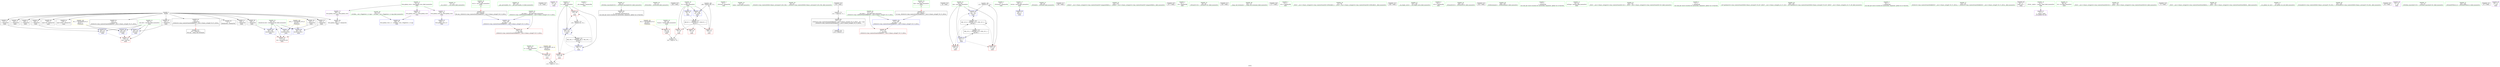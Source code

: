 digraph "SVFG" {
	label="SVFG";

	Node0x55bf92aeb330 [shape=record,color=grey,label="{NodeID: 0\nNullPtr}"];
	Node0x55bf92aeb330 -> Node0x55bf92b030f0[style=solid];
	Node0x55bf92aeb330 -> Node0x55bf92b031f0[style=solid];
	Node0x55bf92aeb330 -> Node0x55bf92b032c0[style=solid];
	Node0x55bf92aeb330 -> Node0x55bf92b03390[style=solid];
	Node0x55bf92aeb330 -> Node0x55bf92b03460[style=solid];
	Node0x55bf92aeb330 -> Node0x55bf92b03530[style=solid];
	Node0x55bf92aeb330 -> Node0x55bf92b03600[style=solid];
	Node0x55bf92aeb330 -> Node0x55bf92b036d0[style=solid];
	Node0x55bf92aeb330 -> Node0x55bf92b037a0[style=solid];
	Node0x55bf92aeb330 -> Node0x55bf92b03870[style=solid];
	Node0x55bf92aeb330 -> Node0x55bf92b03940[style=solid];
	Node0x55bf92aeb330 -> Node0x55bf92b03a10[style=solid];
	Node0x55bf92aeb330 -> Node0x55bf92b03ae0[style=solid];
	Node0x55bf92aeb330 -> Node0x55bf92b03bb0[style=solid];
	Node0x55bf92aeb330 -> Node0x55bf92b051f0[style=solid];
	Node0x55bf92b01f70 [shape=record,color=blue,label="{NodeID: 97\n56\<--134\nexn.slot\<--\nmain\n}"];
	Node0x55bf92b01f70 -> Node0x55bf92b048a0[style=dashed];
	Node0x55bf92afffe0 [shape=record,color=green,label="{NodeID: 14\n31\<--32\n__cxa_atexit\<--__cxa_atexit_field_insensitive\n}"];
	Node0x55bf92b05990 [shape=record,color=yellow,style=double,label="{NodeID: 194\n10V_1 = ENCHI(MR_10V_0)\npts\{59 \}\nFun[main]}"];
	Node0x55bf92b05990 -> Node0x55bf92b01ea0[style=dashed];
	Node0x55bf92b05990 -> Node0x55bf92b02040[style=dashed];
	Node0x55bf92b05990 -> Node0x55bf92b021e0[style=dashed];
	Node0x55bf92b00b60 [shape=record,color=green,label="{NodeID: 28\n68\<--69\nstr12\<--str12_field_insensitive\nmain\n|{<s0>15}}"];
	Node0x55bf92b00b60:s0 -> Node0x55bf92b1cbc0[style=solid,color=red];
	Node0x55bf92b01930 [shape=record,color=green,label="{NodeID: 42\n196\<--197\n__gxx_personality_v0\<--__gxx_personality_v0_field_insensitive\n}"];
	Node0x55bf92b1fa90 [shape=record,color=black,label="{NodeID: 222\n91 = PHI()\n}"];
	Node0x55bf92b03600 [shape=record,color=black,label="{NodeID: 56\n136\<--3\n\<--dummyVal\nmain\n}"];
	Node0x55bf92b03600 -> Node0x55bf92b02040[style=solid];
	Node0x55bf92b04190 [shape=record,color=purple,label="{NodeID: 70\n95\<--14\n\<--.str.2\nmain\n}"];
	Node0x55bf92b04d80 [shape=record,color=red,label="{NodeID: 84\n154\<--66\n\<--i\nmain\n}"];
	Node0x55bf92b04d80 -> Node0x55bf92b0a680[style=solid];
	Node0x55bf92aeba60 [shape=record,color=green,label="{NodeID: 1\n7\<--1\n__dso_handle\<--dummyObj\nGlob }"];
	Node0x55bf92b02040 [shape=record,color=blue,label="{NodeID: 98\n58\<--136\nehselector.slot\<--\nmain\n}"];
	Node0x55bf92b02040 -> Node0x55bf92b04970[style=dashed];
	Node0x55bf92b00070 [shape=record,color=green,label="{NodeID: 15\n30\<--36\n_ZNSt8ios_base4InitD1Ev\<--_ZNSt8ios_base4InitD1Ev_field_insensitive\n}"];
	Node0x55bf92b00070 -> Node0x55bf92b03c80[style=solid];
	Node0x55bf92b00c30 [shape=record,color=green,label="{NodeID: 29\n73\<--74\n_ZNSirsERi\<--_ZNSirsERi_field_insensitive\n}"];
	Node0x55bf92b01a30 [shape=record,color=green,label="{NodeID: 43\n210\<--211\n__lhs.addr\<--__lhs.addr_field_insensitive\n_ZStltIcSt11char_traitsIcESaIcEEbRKNSt7__cxx1112basic_stringIT_T0_T1_EESA_\n}"];
	Node0x55bf92b01a30 -> Node0x55bf92b04e50[style=solid];
	Node0x55bf92b01a30 -> Node0x55bf92b02450[style=solid];
	Node0x55bf92b1fb60 [shape=record,color=black,label="{NodeID: 223\n106 = PHI()\n}"];
	Node0x55bf92b036d0 [shape=record,color=black,label="{NodeID: 57\n139\<--3\n\<--dummyVal\nmain\n}"];
	Node0x55bf92b04260 [shape=record,color=purple,label="{NodeID: 71\n258\<--16\nllvm.global_ctors_0\<--llvm.global_ctors\nGlob }"];
	Node0x55bf92b04260 -> Node0x55bf92b04ff0[style=solid];
	Node0x55bf92b02e30 [shape=record,color=grey,label="{NodeID: 168\n169 = Binary(168, 76, )\n}"];
	Node0x55bf92b02e30 -> Node0x55bf92b02380[style=solid];
	Node0x55bf92b04e50 [shape=record,color=red,label="{NodeID: 85\n216\<--210\n\<--__lhs.addr\n_ZStltIcSt11char_traitsIcESaIcEEbRKNSt7__cxx1112basic_stringIT_T0_T1_EESA_\n}"];
	Node0x55bf92aebaf0 [shape=record,color=green,label="{NodeID: 2\n8\<--1\n_ZSt3cin\<--dummyObj\nGlob }"];
	Node0x55bf92b02110 [shape=record,color=blue,label="{NodeID: 99\n56\<--140\nexn.slot\<--\nmain\n}"];
	Node0x55bf92b02110 -> Node0x55bf92b048a0[style=dashed];
	Node0x55bf92b00170 [shape=record,color=green,label="{NodeID: 16\n43\<--44\nmain\<--main_field_insensitive\n}"];
	Node0x55bf92b05b50 [shape=record,color=yellow,style=double,label="{NodeID: 196\n14V_1 = ENCHI(MR_14V_0)\npts\{65 \}\nFun[main]}"];
	Node0x55bf92b05b50 -> Node0x55bf92b04be0[style=dashed];
	Node0x55bf92b00d30 [shape=record,color=green,label="{NodeID: 30\n84\<--85\n_ZStlsISt11char_traitsIcEERSt13basic_ostreamIcT_ES5_PKc\<--_ZStlsISt11char_traitsIcEERSt13basic_ostreamIcT_ES5_PKc_field_insensitive\n}"];
	Node0x55bf92b1e4c0 [shape=record,color=black,label="{NodeID: 210\n118 = PHI(207, )\n}"];
	Node0x55bf92b01b00 [shape=record,color=green,label="{NodeID: 44\n212\<--213\n__rhs.addr\<--__rhs.addr_field_insensitive\n_ZStltIcSt11char_traitsIcESaIcEEbRKNSt7__cxx1112basic_stringIT_T0_T1_EESA_\n}"];
	Node0x55bf92b01b00 -> Node0x55bf92b04f20[style=solid];
	Node0x55bf92b01b00 -> Node0x55bf92b02520[style=solid];
	Node0x55bf92b1fc30 [shape=record,color=black,label="{NodeID: 224\n28 = PHI()\n}"];
	Node0x55bf92b037a0 [shape=record,color=black,label="{NodeID: 58\n140\<--3\n\<--dummyVal\nmain\n}"];
	Node0x55bf92b037a0 -> Node0x55bf92b02110[style=solid];
	Node0x55bf92b04360 [shape=record,color=purple,label="{NodeID: 72\n259\<--16\nllvm.global_ctors_1\<--llvm.global_ctors\nGlob }"];
	Node0x55bf92b04360 -> Node0x55bf92b050f0[style=solid];
	Node0x55bf92b0a500 [shape=record,color=grey,label="{NodeID: 169\n123 = Binary(122, 76, )\n}"];
	Node0x55bf92b0a500 -> Node0x55bf92b05630[style=solid];
	Node0x55bf92b04f20 [shape=record,color=red,label="{NodeID: 86\n217\<--212\n\<--__rhs.addr\n_ZStltIcSt11char_traitsIcESaIcEEbRKNSt7__cxx1112basic_stringIT_T0_T1_EESA_\n}"];
	Node0x55bf92aea400 [shape=record,color=green,label="{NodeID: 3\n9\<--1\n_ZSt4cout\<--dummyObj\nGlob }"];
	Node0x55bf92b021e0 [shape=record,color=blue,label="{NodeID: 100\n58\<--142\nehselector.slot\<--\nmain\n}"];
	Node0x55bf92b021e0 -> Node0x55bf92b04970[style=dashed];
	Node0x55bf92b00270 [shape=record,color=green,label="{NodeID: 17\n46\<--47\nretval\<--retval_field_insensitive\nmain\n}"];
	Node0x55bf92b00270 -> Node0x55bf92b052f0[style=solid];
	Node0x55bf92b00e30 [shape=record,color=green,label="{NodeID: 31\n88\<--89\n_ZNSolsEi\<--_ZNSolsEi_field_insensitive\n}"];
	Node0x55bf92b1e3f0 [shape=record,color=black,label="{NodeID: 211\n148 = PHI()\n}"];
	Node0x55bf92b01bd0 [shape=record,color=green,label="{NodeID: 45\n219\<--220\n_ZNKSt7__cxx1112basic_stringIcSt11char_traitsIcESaIcEE7compareERKS4_\<--_ZNKSt7__cxx1112basic_stringIcSt11char_traitsIcESaIcEE7compareERKS4__field_insensitive\n}"];
	Node0x55bf92b1fd30 [shape=record,color=black,label="{NodeID: 225\n107 = PHI()\n}"];
	Node0x55bf92b03870 [shape=record,color=black,label="{NodeID: 59\n142\<--3\n\<--dummyVal\nmain\n}"];
	Node0x55bf92b03870 -> Node0x55bf92b021e0[style=solid];
	Node0x55bf92b04460 [shape=record,color=purple,label="{NodeID: 73\n260\<--16\nllvm.global_ctors_2\<--llvm.global_ctors\nGlob }"];
	Node0x55bf92b04460 -> Node0x55bf92b051f0[style=solid];
	Node0x55bf92b0a680 [shape=record,color=grey,label="{NodeID: 170\n155 = Binary(154, 76, )\n}"];
	Node0x55bf92b0a680 -> Node0x55bf92b022b0[style=solid];
	Node0x55bf92b04ff0 [shape=record,color=blue,label="{NodeID: 87\n258\<--17\nllvm.global_ctors_0\<--\nGlob }"];
	Node0x55bf92aea490 [shape=record,color=green,label="{NodeID: 4\n10\<--1\n.str\<--dummyObj\nGlob }"];
	Node0x55bf92b022b0 [shape=record,color=blue,label="{NodeID: 101\n66\<--155\ni\<--inc19\nmain\n}"];
	Node0x55bf92b022b0 -> Node0x55bf92b04cb0[style=dashed];
	Node0x55bf92b022b0 -> Node0x55bf92b04d80[style=dashed];
	Node0x55bf92b022b0 -> Node0x55bf92b022b0[style=dashed];
	Node0x55bf92b022b0 -> Node0x55bf92b10cb0[style=dashed];
	Node0x55bf92b00340 [shape=record,color=green,label="{NodeID: 18\n48\<--49\nTcases\<--Tcases_field_insensitive\nmain\n}"];
	Node0x55bf92b00340 -> Node0x55bf92b04560[style=solid];
	Node0x55bf92b00f30 [shape=record,color=green,label="{NodeID: 32\n93\<--94\n_ZNSaIcEC1Ev\<--_ZNSaIcEC1Ev_field_insensitive\n}"];
	Node0x55bf92b1c700 [shape=record,color=black,label="{NodeID: 212\n159 = PHI()\n}"];
	Node0x55bf92b01cd0 [shape=record,color=green,label="{NodeID: 46\n226\<--227\n__clang_call_terminate\<--__clang_call_terminate_field_insensitive\n}"];
	Node0x55bf92b1fe30 [shape=record,color=black,label="{NodeID: 226\n117 = PHI()\n}"];
	Node0x55bf92b03940 [shape=record,color=black,label="{NodeID: 60\n178\<--3\nlpad.val\<--dummyVal\nmain\n}"];
	Node0x55bf92b04560 [shape=record,color=red,label="{NodeID: 74\n79\<--48\n\<--Tcases\nmain\n}"];
	Node0x55bf92b04560 -> Node0x55bf92b0ab00[style=solid];
	Node0x55bf92b0a800 [shape=record,color=grey,label="{NodeID: 171\n114 = cmp(112, 113, )\n}"];
	Node0x55bf92b050f0 [shape=record,color=blue,label="{NodeID: 88\n259\<--18\nllvm.global_ctors_1\<--_GLOBAL__sub_I_Piggietest_2_0.cpp\nGlob }"];
	Node0x55bf92aea520 [shape=record,color=green,label="{NodeID: 5\n12\<--1\n.str.1\<--dummyObj\nGlob }"];
	Node0x55bf92b02380 [shape=record,color=blue,label="{NodeID: 102\n50\<--169\ntc\<--inc26\nmain\n}"];
	Node0x55bf92b02380 -> Node0x55bf92b102b0[style=dashed];
	Node0x55bf92b00410 [shape=record,color=green,label="{NodeID: 19\n50\<--51\ntc\<--tc_field_insensitive\nmain\n}"];
	Node0x55bf92b00410 -> Node0x55bf92b04630[style=solid];
	Node0x55bf92b00410 -> Node0x55bf92b04700[style=solid];
	Node0x55bf92b00410 -> Node0x55bf92b047d0[style=solid];
	Node0x55bf92b00410 -> Node0x55bf92b053c0[style=solid];
	Node0x55bf92b00410 -> Node0x55bf92b02380[style=solid];
	Node0x55bf92b01030 [shape=record,color=green,label="{NodeID: 33\n97\<--98\n_ZNSt7__cxx1112basic_stringIcSt11char_traitsIcESaIcEEC1EPKcRKS3_\<--_ZNSt7__cxx1112basic_stringIcSt11char_traitsIcESaIcEEC1EPKcRKS3__field_insensitive\n}"];
	Node0x55bf92b1c830 [shape=record,color=black,label="{NodeID: 213\n160 = PHI()\n}"];
	Node0x55bf92b01dd0 [shape=record,color=green,label="{NodeID: 47\n245\<--246\n__cxa_begin_catch\<--__cxa_begin_catch_field_insensitive\n}"];
	Node0x55bf92b03a10 [shape=record,color=black,label="{NodeID: 61\n179\<--3\nlpad.val28\<--dummyVal\nmain\n}"];
	Node0x55bf92b04630 [shape=record,color=red,label="{NodeID: 75\n78\<--50\n\<--tc\nmain\n}"];
	Node0x55bf92b04630 -> Node0x55bf92b0ab00[style=solid];
	Node0x55bf92b0a980 [shape=record,color=grey,label="{NodeID: 172\n221 = cmp(218, 71, )\n}"];
	Node0x55bf92b0a980 -> Node0x55bf92b03e50[style=solid];
	Node0x55bf92b051f0 [shape=record,color=blue, style = dotted,label="{NodeID: 89\n260\<--3\nllvm.global_ctors_2\<--dummyVal\nGlob }"];
	Node0x55bf92aeb690 [shape=record,color=green,label="{NodeID: 6\n14\<--1\n.str.2\<--dummyObj\nGlob }"];
	Node0x55bf92b02450 [shape=record,color=blue,label="{NodeID: 103\n210\<--208\n__lhs.addr\<--__lhs\n_ZStltIcSt11char_traitsIcESaIcEEbRKNSt7__cxx1112basic_stringIT_T0_T1_EESA_\n}"];
	Node0x55bf92b02450 -> Node0x55bf92b04e50[style=dashed];
	Node0x55bf92b004e0 [shape=record,color=green,label="{NodeID: 20\n52\<--53\nlast\<--last_field_insensitive\nmain\n|{<s0>15}}"];
	Node0x55bf92b004e0:s0 -> Node0x55bf92b1cd00[style=solid,color=red];
	Node0x55bf92b01130 [shape=record,color=green,label="{NodeID: 34\n100\<--101\n_ZNSaIcED1Ev\<--_ZNSaIcED1Ev_field_insensitive\n}"];
	Node0x55bf92b1c900 [shape=record,color=black,label="{NodeID: 214\n244 = PHI()\n}"];
	Node0x55bf92b02ef0 [shape=record,color=green,label="{NodeID: 48\n248\<--249\n_ZSt9terminatev\<--_ZSt9terminatev_field_insensitive\n}"];
	Node0x55bf92b03ae0 [shape=record,color=black,label="{NodeID: 62\n223\<--3\n\<--dummyVal\n_ZStltIcSt11char_traitsIcESaIcEEbRKNSt7__cxx1112basic_stringIT_T0_T1_EESA_\n}"];
	Node0x55bf92b04700 [shape=record,color=red,label="{NodeID: 76\n86\<--50\n\<--tc\nmain\n}"];
	Node0x55bf92b0ab00 [shape=record,color=grey,label="{NodeID: 173\n80 = cmp(78, 79, )\n}"];
	Node0x55bf92b052f0 [shape=record,color=blue,label="{NodeID: 90\n46\<--71\nretval\<--\nmain\n}"];
	Node0x55bf92aeb720 [shape=record,color=green,label="{NodeID: 7\n17\<--1\n\<--dummyObj\nCan only get source location for instruction, argument, global var or function.}"];
	Node0x55bf92b02520 [shape=record,color=blue,label="{NodeID: 104\n212\<--209\n__rhs.addr\<--__rhs\n_ZStltIcSt11char_traitsIcESaIcEEbRKNSt7__cxx1112basic_stringIT_T0_T1_EESA_\n}"];
	Node0x55bf92b02520 -> Node0x55bf92b04f20[style=dashed];
	Node0x55bf92b005b0 [shape=record,color=green,label="{NodeID: 21\n54\<--55\nref.tmp\<--ref.tmp_field_insensitive\nmain\n}"];
	Node0x55bf92b01230 [shape=record,color=green,label="{NodeID: 35\n103\<--104\n_ZNSt7__cxx1112basic_stringIcSt11char_traitsIcESaIcEEC1Ev\<--_ZNSt7__cxx1112basic_stringIcSt11char_traitsIcESaIcEEC1Ev_field_insensitive\n}"];
	Node0x55bf92b1c9d0 [shape=record,color=black,label="{NodeID: 215\n243 = PHI(224, )\n0th arg __clang_call_terminate }"];
	Node0x55bf92b02ff0 [shape=record,color=green,label="{NodeID: 49\n18\<--254\n_GLOBAL__sub_I_Piggietest_2_0.cpp\<--_GLOBAL__sub_I_Piggietest_2_0.cpp_field_insensitive\n}"];
	Node0x55bf92b02ff0 -> Node0x55bf92b050f0[style=solid];
	Node0x55bf92b03bb0 [shape=record,color=black,label="{NodeID: 63\n224\<--3\n\<--dummyVal\n_ZStltIcSt11char_traitsIcESaIcEEbRKNSt7__cxx1112basic_stringIT_T0_T1_EESA_\n|{<s0>27}}"];
	Node0x55bf92b03bb0:s0 -> Node0x55bf92b1c9d0[style=solid,color=red];
	Node0x55bf92b047d0 [shape=record,color=red,label="{NodeID: 77\n168\<--50\n\<--tc\nmain\n}"];
	Node0x55bf92b047d0 -> Node0x55bf92b02e30[style=solid];
	Node0x55bf92b053c0 [shape=record,color=blue,label="{NodeID: 91\n50\<--76\ntc\<--\nmain\n}"];
	Node0x55bf92b053c0 -> Node0x55bf92b102b0[style=dashed];
	Node0x55bf92aeb7b0 [shape=record,color=green,label="{NodeID: 8\n71\<--1\n\<--dummyObj\nCan only get source location for instruction, argument, global var or function.}"];
	Node0x55bf92b00680 [shape=record,color=green,label="{NodeID: 22\n56\<--57\nexn.slot\<--exn.slot_field_insensitive\nmain\n}"];
	Node0x55bf92b00680 -> Node0x55bf92b048a0[style=solid];
	Node0x55bf92b00680 -> Node0x55bf92b05700[style=solid];
	Node0x55bf92b00680 -> Node0x55bf92b01f70[style=solid];
	Node0x55bf92b00680 -> Node0x55bf92b02110[style=solid];
	Node0x55bf92b01330 [shape=record,color=green,label="{NodeID: 36\n108\<--109\n_ZSt7getlineIcSt11char_traitsIcESaIcEERSt13basic_istreamIT_T0_ES7_RNSt7__cxx1112basic_stringIS4_S5_T1_EE\<--_ZSt7getlineIcSt11char_traitsIcESaIcEERSt13basic_istreamIT_T0_ES7_RNSt7__cxx1112basic_stringIS4_S5_T1_EE_field_insensitive\n}"];
	Node0x55bf92b1cbc0 [shape=record,color=black,label="{NodeID: 216\n208 = PHI(68, )\n0th arg _ZStltIcSt11char_traitsIcESaIcEEbRKNSt7__cxx1112basic_stringIT_T0_T1_EESA_ }"];
	Node0x55bf92b1cbc0 -> Node0x55bf92b02450[style=solid];
	Node0x55bf92b030f0 [shape=record,color=black,label="{NodeID: 50\n2\<--3\ndummyVal\<--dummyVal\n}"];
	Node0x55bf92b03c80 [shape=record,color=black,label="{NodeID: 64\n29\<--30\n\<--_ZNSt8ios_base4InitD1Ev\nCan only get source location for instruction, argument, global var or function.}"];
	Node0x55bf92b048a0 [shape=record,color=red,label="{NodeID: 78\n176\<--56\nexn\<--exn.slot\nmain\n}"];
	Node0x55bf92b05490 [shape=record,color=blue,label="{NodeID: 92\n62\<--71\nans\<--\nmain\n}"];
	Node0x55bf92b05490 -> Node0x55bf92b04a40[style=dashed];
	Node0x55bf92b05490 -> Node0x55bf92b04b10[style=dashed];
	Node0x55bf92b05490 -> Node0x55bf92b05630[style=dashed];
	Node0x55bf92b05490 -> Node0x55bf92b0fdb0[style=dashed];
	Node0x55bf92b05490 -> Node0x55bf92b107b0[style=dashed];
	Node0x55bf92affd10 [shape=record,color=green,label="{NodeID: 9\n76\<--1\n\<--dummyObj\nCan only get source location for instruction, argument, global var or function.}"];
	Node0x55bf92b00750 [shape=record,color=green,label="{NodeID: 23\n58\<--59\nehselector.slot\<--ehselector.slot_field_insensitive\nmain\n}"];
	Node0x55bf92b00750 -> Node0x55bf92b04970[style=solid];
	Node0x55bf92b00750 -> Node0x55bf92b01ea0[style=solid];
	Node0x55bf92b00750 -> Node0x55bf92b02040[style=solid];
	Node0x55bf92b00750 -> Node0x55bf92b021e0[style=solid];
	Node0x55bf92b01430 [shape=record,color=green,label="{NodeID: 37\n119\<--120\n_ZStltIcSt11char_traitsIcESaIcEEbRKNSt7__cxx1112basic_stringIT_T0_T1_EESA_\<--_ZStltIcSt11char_traitsIcESaIcEEbRKNSt7__cxx1112basic_stringIT_T0_T1_EESA__field_insensitive\n}"];
	Node0x55bf92b1cd00 [shape=record,color=black,label="{NodeID: 217\n209 = PHI(52, )\n1st arg _ZStltIcSt11char_traitsIcESaIcEEbRKNSt7__cxx1112basic_stringIT_T0_T1_EESA_ }"];
	Node0x55bf92b1cd00 -> Node0x55bf92b02520[style=solid];
	Node0x55bf92b031f0 [shape=record,color=black,label="{NodeID: 51\n126\<--3\n\<--dummyVal\nmain\n}"];
	Node0x55bf92b03d80 [shape=record,color=black,label="{NodeID: 65\n45\<--71\nmain_ret\<--\nmain\n}"];
	Node0x55bf92b04970 [shape=record,color=red,label="{NodeID: 79\n177\<--58\nsel\<--ehselector.slot\nmain\n}"];
	Node0x55bf92b0fdb0 [shape=record,color=black,label="{NodeID: 176\nMR_12V_6 = PHI(MR_12V_4, MR_12V_5, )\npts\{63 \}\n}"];
	Node0x55bf92b0fdb0 -> Node0x55bf92b04a40[style=dashed];
	Node0x55bf92b0fdb0 -> Node0x55bf92b04b10[style=dashed];
	Node0x55bf92b0fdb0 -> Node0x55bf92b05630[style=dashed];
	Node0x55bf92b0fdb0 -> Node0x55bf92b0fdb0[style=dashed];
	Node0x55bf92b0fdb0 -> Node0x55bf92b107b0[style=dashed];
	Node0x55bf92b05560 [shape=record,color=blue,label="{NodeID: 93\n66\<--71\ni\<--\nmain\n}"];
	Node0x55bf92b05560 -> Node0x55bf92b04cb0[style=dashed];
	Node0x55bf92b05560 -> Node0x55bf92b04d80[style=dashed];
	Node0x55bf92b05560 -> Node0x55bf92b022b0[style=dashed];
	Node0x55bf92b05560 -> Node0x55bf92b10cb0[style=dashed];
	Node0x55bf92affda0 [shape=record,color=green,label="{NodeID: 10\n4\<--6\n_ZStL8__ioinit\<--_ZStL8__ioinit_field_insensitive\nGlob }"];
	Node0x55bf92affda0 -> Node0x55bf92b03f20[style=solid];
	Node0x55bf92b00820 [shape=record,color=green,label="{NodeID: 24\n60\<--61\nstr\<--str_field_insensitive\nmain\n}"];
	Node0x55bf92b01530 [shape=record,color=green,label="{NodeID: 38\n145\<--146\n_ZNSt7__cxx1112basic_stringIcSt11char_traitsIcESaIcEED1Ev\<--_ZNSt7__cxx1112basic_stringIcSt11char_traitsIcESaIcEED1Ev_field_insensitive\n}"];
	Node0x55bf92b1f630 [shape=record,color=black,label="{NodeID: 218\n72 = PHI()\n}"];
	Node0x55bf92b032c0 [shape=record,color=black,label="{NodeID: 52\n127\<--3\n\<--dummyVal\nmain\n}"];
	Node0x55bf92b032c0 -> Node0x55bf92b05700[style=solid];
	Node0x55bf92b03e50 [shape=record,color=black,label="{NodeID: 66\n207\<--221\n_ZStltIcSt11char_traitsIcESaIcEEbRKNSt7__cxx1112basic_stringIT_T0_T1_EESA__ret\<--cmp\n_ZStltIcSt11char_traitsIcESaIcEEbRKNSt7__cxx1112basic_stringIT_T0_T1_EESA_\n|{<s0>15}}"];
	Node0x55bf92b03e50:s0 -> Node0x55bf92b1e4c0[style=solid,color=blue];
	Node0x55bf92b04a40 [shape=record,color=red,label="{NodeID: 80\n122\<--62\n\<--ans\nmain\n}"];
	Node0x55bf92b04a40 -> Node0x55bf92b0a500[style=solid];
	Node0x55bf92b102b0 [shape=record,color=black,label="{NodeID: 177\nMR_6V_3 = PHI(MR_6V_4, MR_6V_2, )\npts\{51 \}\n}"];
	Node0x55bf92b102b0 -> Node0x55bf92b04630[style=dashed];
	Node0x55bf92b102b0 -> Node0x55bf92b04700[style=dashed];
	Node0x55bf92b102b0 -> Node0x55bf92b047d0[style=dashed];
	Node0x55bf92b102b0 -> Node0x55bf92b02380[style=dashed];
	Node0x55bf92b05630 [shape=record,color=blue,label="{NodeID: 94\n62\<--123\nans\<--inc\nmain\n}"];
	Node0x55bf92b05630 -> Node0x55bf92b0fdb0[style=dashed];
	Node0x55bf92affe30 [shape=record,color=green,label="{NodeID: 11\n16\<--20\nllvm.global_ctors\<--llvm.global_ctors_field_insensitive\nGlob }"];
	Node0x55bf92affe30 -> Node0x55bf92b04260[style=solid];
	Node0x55bf92affe30 -> Node0x55bf92b04360[style=solid];
	Node0x55bf92affe30 -> Node0x55bf92b04460[style=solid];
	Node0x55bf92964f70 [shape=record,color=yellow,style=double,label="{NodeID: 191\n4V_1 = ENCHI(MR_4V_0)\npts\{49 \}\nFun[main]}"];
	Node0x55bf92964f70 -> Node0x55bf92b04560[style=dashed];
	Node0x55bf92b008f0 [shape=record,color=green,label="{NodeID: 25\n62\<--63\nans\<--ans_field_insensitive\nmain\n}"];
	Node0x55bf92b008f0 -> Node0x55bf92b04a40[style=solid];
	Node0x55bf92b008f0 -> Node0x55bf92b04b10[style=solid];
	Node0x55bf92b008f0 -> Node0x55bf92b05490[style=solid];
	Node0x55bf92b008f0 -> Node0x55bf92b05630[style=solid];
	Node0x55bf92b01630 [shape=record,color=green,label="{NodeID: 39\n149\<--150\n_ZNSt7__cxx1112basic_stringIcSt11char_traitsIcESaIcEEaSERKS4_\<--_ZNSt7__cxx1112basic_stringIcSt11char_traitsIcESaIcEEaSERKS4__field_insensitive\n}"];
	Node0x55bf92b1f730 [shape=record,color=black,label="{NodeID: 219\n218 = PHI()\n}"];
	Node0x55bf92b1f730 -> Node0x55bf92b0a980[style=solid];
	Node0x55bf92b03390 [shape=record,color=black,label="{NodeID: 53\n129\<--3\n\<--dummyVal\nmain\n}"];
	Node0x55bf92b03390 -> Node0x55bf92b01ea0[style=solid];
	Node0x55bf92b03f20 [shape=record,color=purple,label="{NodeID: 67\n27\<--4\n\<--_ZStL8__ioinit\n__cxx_global_var_init\n}"];
	Node0x55bf92b04b10 [shape=record,color=red,label="{NodeID: 81\n158\<--62\n\<--ans\nmain\n}"];
	Node0x55bf92b107b0 [shape=record,color=black,label="{NodeID: 178\nMR_12V_2 = PHI(MR_12V_4, MR_12V_1, )\npts\{63 \}\n}"];
	Node0x55bf92b107b0 -> Node0x55bf92b05490[style=dashed];
	Node0x55bf92b05700 [shape=record,color=blue,label="{NodeID: 95\n56\<--127\nexn.slot\<--\nmain\n}"];
	Node0x55bf92b05700 -> Node0x55bf92b048a0[style=dashed];
	Node0x55bf92affec0 [shape=record,color=green,label="{NodeID: 12\n21\<--22\n__cxx_global_var_init\<--__cxx_global_var_init_field_insensitive\n}"];
	Node0x55bf92b009c0 [shape=record,color=green,label="{NodeID: 26\n64\<--65\nn\<--n_field_insensitive\nmain\n}"];
	Node0x55bf92b009c0 -> Node0x55bf92b04be0[style=solid];
	Node0x55bf92b01730 [shape=record,color=green,label="{NodeID: 40\n161\<--162\n_ZSt4endlIcSt11char_traitsIcEERSt13basic_ostreamIT_T0_ES6_\<--_ZSt4endlIcSt11char_traitsIcEERSt13basic_ostreamIT_T0_ES6__field_insensitive\n}"];
	Node0x55bf92b1f890 [shape=record,color=black,label="{NodeID: 220\n83 = PHI()\n}"];
	Node0x55bf92b03460 [shape=record,color=black,label="{NodeID: 54\n133\<--3\n\<--dummyVal\nmain\n}"];
	Node0x55bf92b03ff0 [shape=record,color=purple,label="{NodeID: 68\n82\<--10\n\<--.str\nmain\n}"];
	Node0x55bf92b04be0 [shape=record,color=red,label="{NodeID: 82\n113\<--64\n\<--n\nmain\n}"];
	Node0x55bf92b04be0 -> Node0x55bf92b0a800[style=solid];
	Node0x55bf92b10cb0 [shape=record,color=black,label="{NodeID: 179\nMR_16V_2 = PHI(MR_16V_4, MR_16V_1, )\npts\{67 \}\n}"];
	Node0x55bf92b10cb0 -> Node0x55bf92b05560[style=dashed];
	Node0x55bf92b01ea0 [shape=record,color=blue,label="{NodeID: 96\n58\<--129\nehselector.slot\<--\nmain\n}"];
	Node0x55bf92b01ea0 -> Node0x55bf92b04970[style=dashed];
	Node0x55bf92afff50 [shape=record,color=green,label="{NodeID: 13\n25\<--26\n_ZNSt8ios_base4InitC1Ev\<--_ZNSt8ios_base4InitC1Ev_field_insensitive\n}"];
	Node0x55bf92b058b0 [shape=record,color=yellow,style=double,label="{NodeID: 193\n8V_1 = ENCHI(MR_8V_0)\npts\{57 \}\nFun[main]}"];
	Node0x55bf92b058b0 -> Node0x55bf92b05700[style=dashed];
	Node0x55bf92b058b0 -> Node0x55bf92b01f70[style=dashed];
	Node0x55bf92b058b0 -> Node0x55bf92b02110[style=dashed];
	Node0x55bf92b00a90 [shape=record,color=green,label="{NodeID: 27\n66\<--67\ni\<--i_field_insensitive\nmain\n}"];
	Node0x55bf92b00a90 -> Node0x55bf92b04cb0[style=solid];
	Node0x55bf92b00a90 -> Node0x55bf92b04d80[style=solid];
	Node0x55bf92b00a90 -> Node0x55bf92b05560[style=solid];
	Node0x55bf92b00a90 -> Node0x55bf92b022b0[style=solid];
	Node0x55bf92b01830 [shape=record,color=green,label="{NodeID: 41\n163\<--164\n_ZNSolsEPFRSoS_E\<--_ZNSolsEPFRSoS_E_field_insensitive\n}"];
	Node0x55bf92b1f990 [shape=record,color=black,label="{NodeID: 221\n87 = PHI()\n}"];
	Node0x55bf92b03530 [shape=record,color=black,label="{NodeID: 55\n134\<--3\n\<--dummyVal\nmain\n}"];
	Node0x55bf92b03530 -> Node0x55bf92b01f70[style=solid];
	Node0x55bf92b040c0 [shape=record,color=purple,label="{NodeID: 69\n90\<--12\n\<--.str.1\nmain\n}"];
	Node0x55bf92b04cb0 [shape=record,color=red,label="{NodeID: 83\n112\<--66\n\<--i\nmain\n}"];
	Node0x55bf92b04cb0 -> Node0x55bf92b0a800[style=solid];
}
